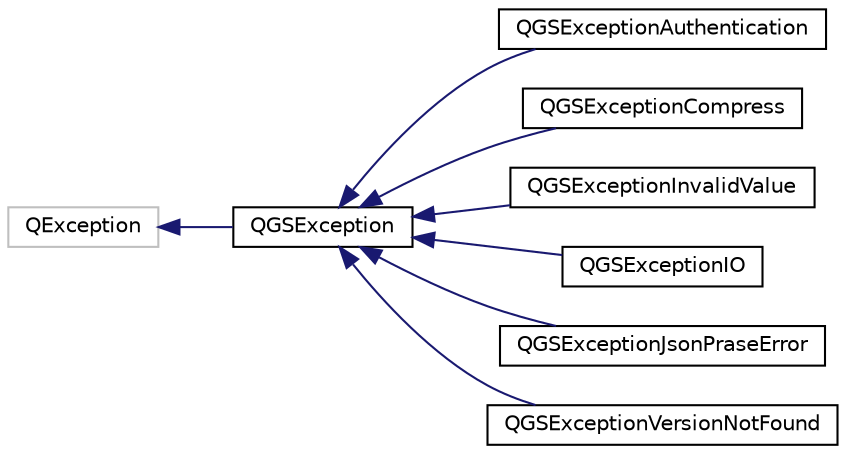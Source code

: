 digraph "类继承关系图"
{
  edge [fontname="Helvetica",fontsize="10",labelfontname="Helvetica",labelfontsize="10"];
  node [fontname="Helvetica",fontsize="10",shape=record];
  rankdir="LR";
  Node104 [label="QException",height=0.2,width=0.4,color="grey75", fillcolor="white", style="filled"];
  Node104 -> Node0 [dir="back",color="midnightblue",fontsize="10",style="solid",fontname="Helvetica"];
  Node0 [label="QGSException",height=0.2,width=0.4,color="black", fillcolor="white", style="filled",URL="$class_q_g_s_exception.html"];
  Node0 -> Node1 [dir="back",color="midnightblue",fontsize="10",style="solid",fontname="Helvetica"];
  Node1 [label="QGSExceptionAuthentication",height=0.2,width=0.4,color="black", fillcolor="white", style="filled",URL="$class_q_g_s_exception_authentication.html"];
  Node0 -> Node2 [dir="back",color="midnightblue",fontsize="10",style="solid",fontname="Helvetica"];
  Node2 [label="QGSExceptionCompress",height=0.2,width=0.4,color="black", fillcolor="white", style="filled",URL="$class_q_g_s_exception_compress.html"];
  Node0 -> Node3 [dir="back",color="midnightblue",fontsize="10",style="solid",fontname="Helvetica"];
  Node3 [label="QGSExceptionInvalidValue",height=0.2,width=0.4,color="black", fillcolor="white", style="filled",URL="$class_q_g_s_exception_invalid_value.html"];
  Node0 -> Node4 [dir="back",color="midnightblue",fontsize="10",style="solid",fontname="Helvetica"];
  Node4 [label="QGSExceptionIO",height=0.2,width=0.4,color="black", fillcolor="white", style="filled",URL="$class_q_g_s_exception_i_o.html"];
  Node0 -> Node5 [dir="back",color="midnightblue",fontsize="10",style="solid",fontname="Helvetica"];
  Node5 [label="QGSExceptionJsonPraseError",height=0.2,width=0.4,color="black", fillcolor="white", style="filled",URL="$class_q_g_s_exception_json_prase_error.html"];
  Node0 -> Node6 [dir="back",color="midnightblue",fontsize="10",style="solid",fontname="Helvetica"];
  Node6 [label="QGSExceptionVersionNotFound",height=0.2,width=0.4,color="black", fillcolor="white", style="filled",URL="$class_q_g_s_exception_version_not_found.html"];
}
